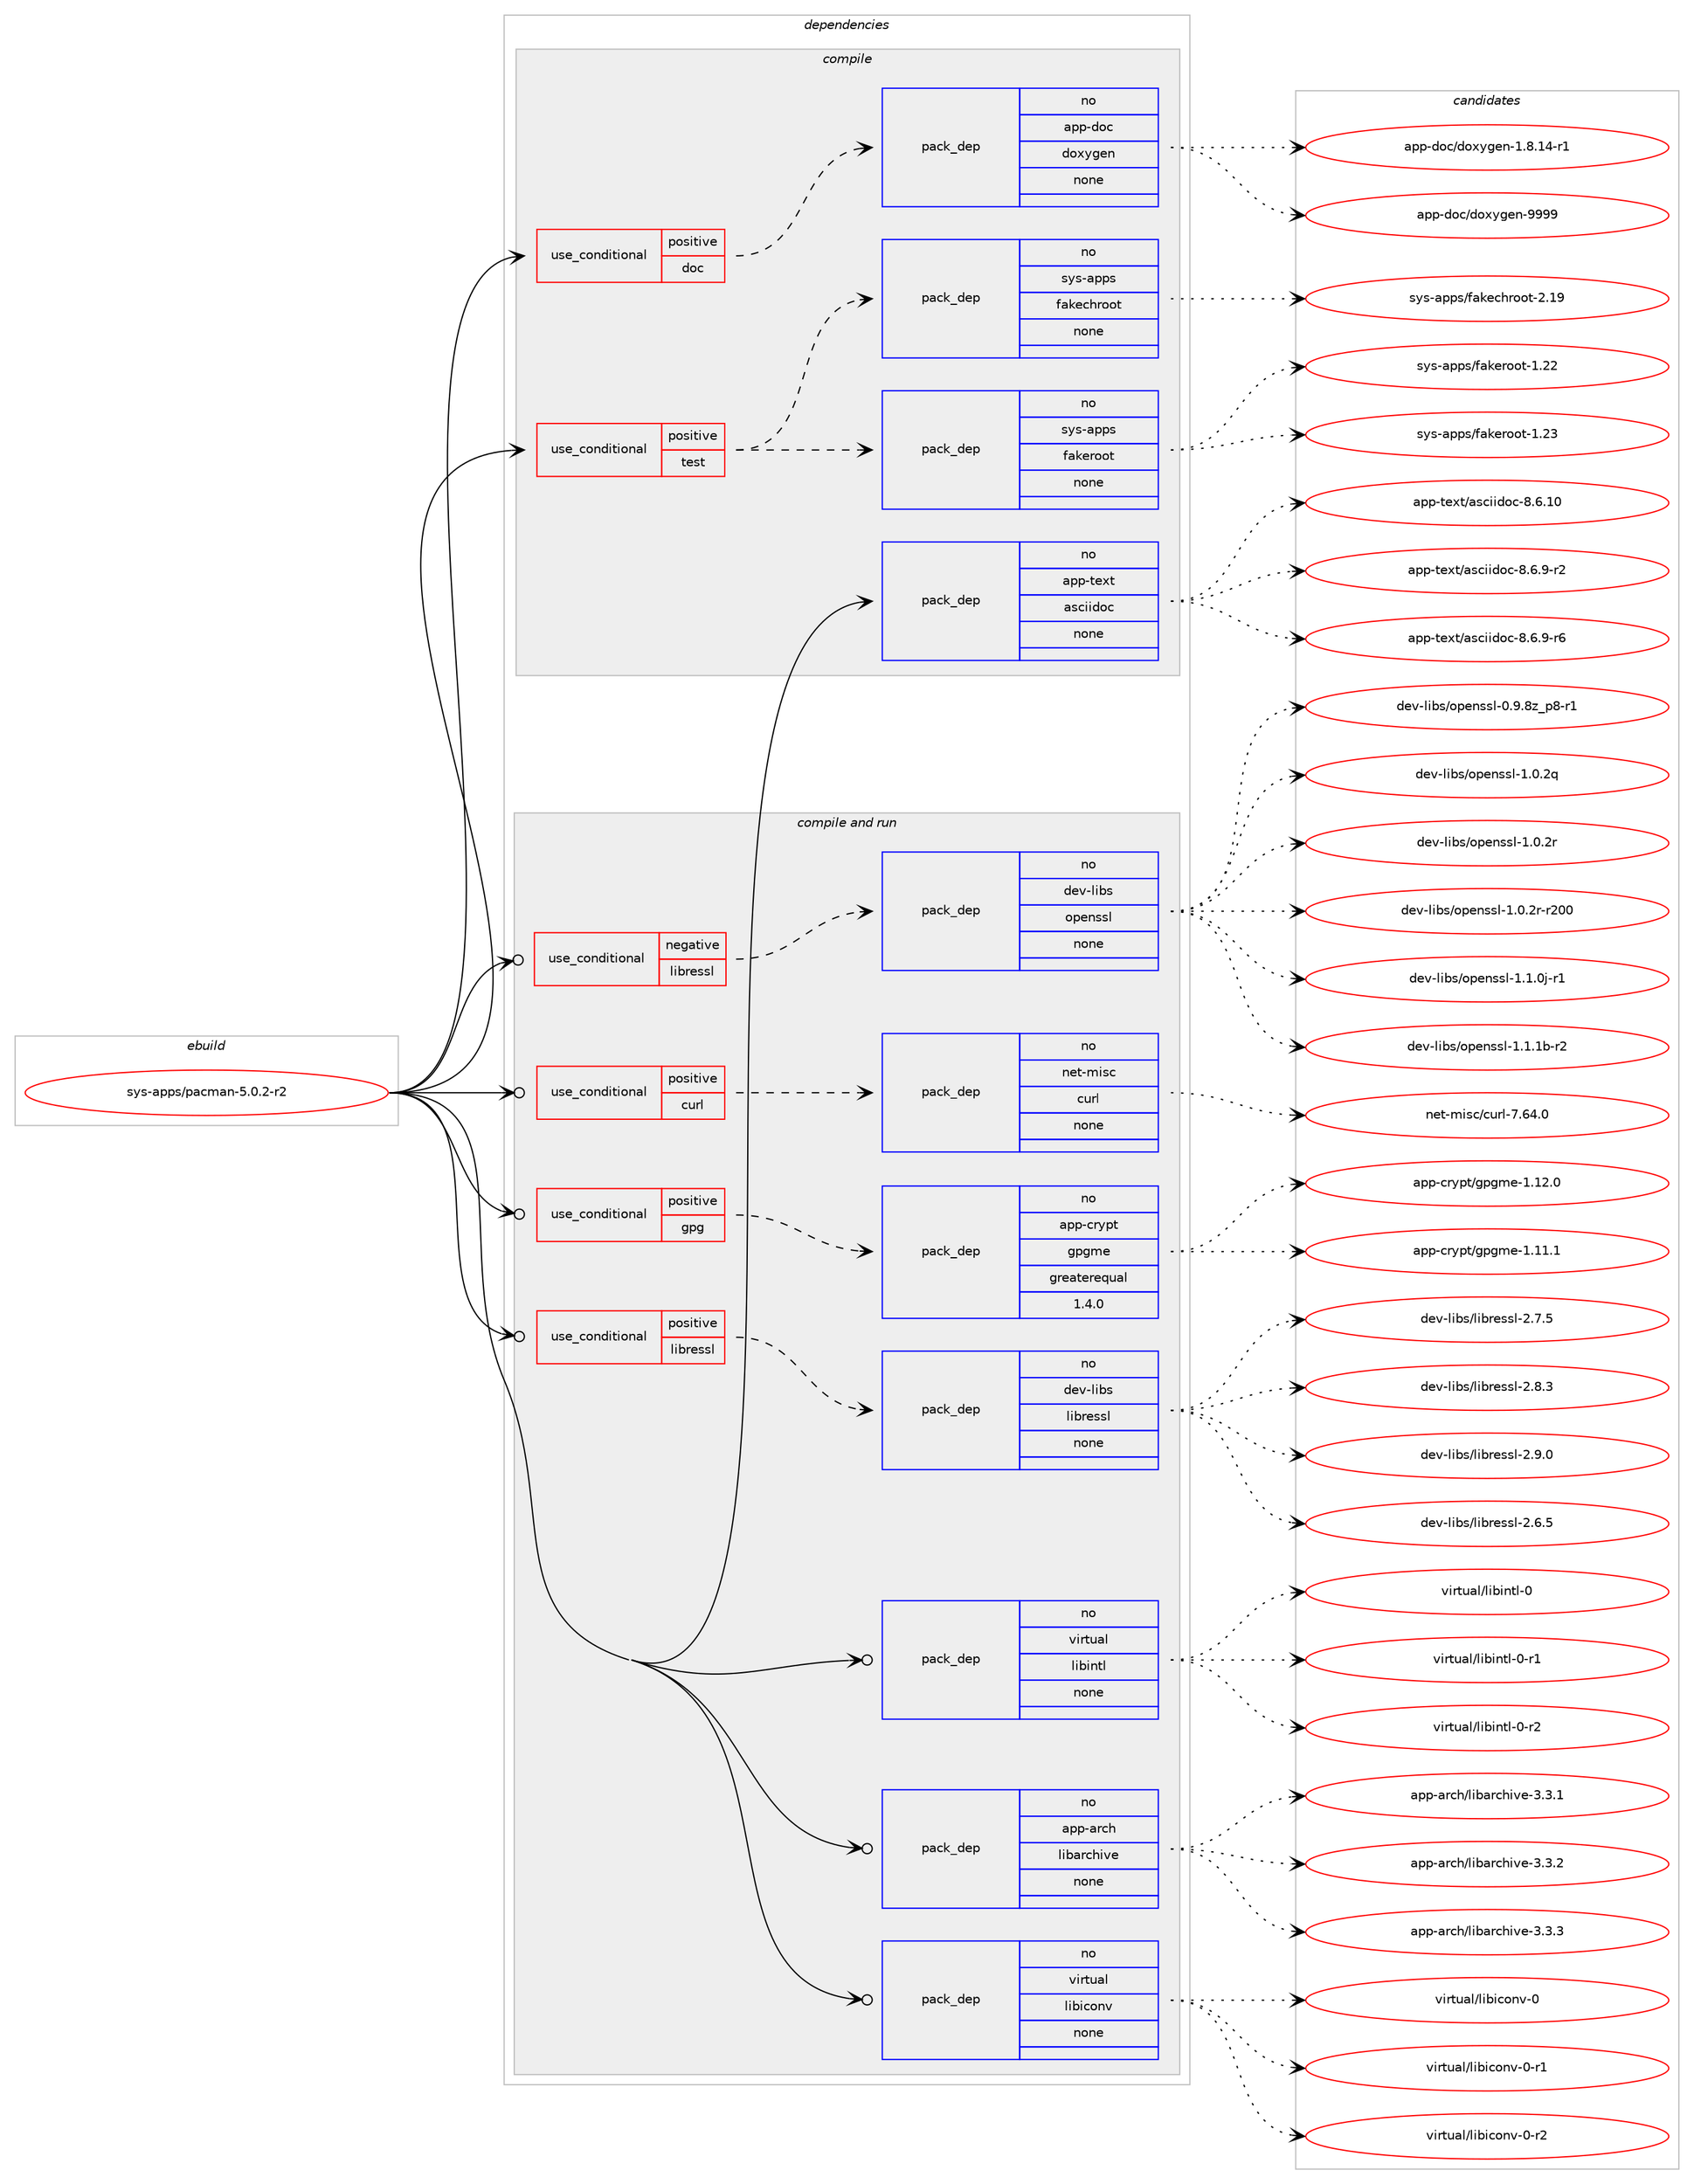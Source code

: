 digraph prolog {

# *************
# Graph options
# *************

newrank=true;
concentrate=true;
compound=true;
graph [rankdir=LR,fontname=Helvetica,fontsize=10,ranksep=1.5];#, ranksep=2.5, nodesep=0.2];
edge  [arrowhead=vee];
node  [fontname=Helvetica,fontsize=10];

# **********
# The ebuild
# **********

subgraph cluster_leftcol {
color=gray;
rank=same;
label=<<i>ebuild</i>>;
id [label="sys-apps/pacman-5.0.2-r2", color=red, width=4, href="../sys-apps/pacman-5.0.2-r2.svg"];
}

# ****************
# The dependencies
# ****************

subgraph cluster_midcol {
color=gray;
label=<<i>dependencies</i>>;
subgraph cluster_compile {
fillcolor="#eeeeee";
style=filled;
label=<<i>compile</i>>;
subgraph cond456643 {
dependency1713123 [label=<<TABLE BORDER="0" CELLBORDER="1" CELLSPACING="0" CELLPADDING="4"><TR><TD ROWSPAN="3" CELLPADDING="10">use_conditional</TD></TR><TR><TD>positive</TD></TR><TR><TD>doc</TD></TR></TABLE>>, shape=none, color=red];
subgraph pack1228466 {
dependency1713124 [label=<<TABLE BORDER="0" CELLBORDER="1" CELLSPACING="0" CELLPADDING="4" WIDTH="220"><TR><TD ROWSPAN="6" CELLPADDING="30">pack_dep</TD></TR><TR><TD WIDTH="110">no</TD></TR><TR><TD>app-doc</TD></TR><TR><TD>doxygen</TD></TR><TR><TD>none</TD></TR><TR><TD></TD></TR></TABLE>>, shape=none, color=blue];
}
dependency1713123:e -> dependency1713124:w [weight=20,style="dashed",arrowhead="vee"];
}
id:e -> dependency1713123:w [weight=20,style="solid",arrowhead="vee"];
subgraph cond456644 {
dependency1713125 [label=<<TABLE BORDER="0" CELLBORDER="1" CELLSPACING="0" CELLPADDING="4"><TR><TD ROWSPAN="3" CELLPADDING="10">use_conditional</TD></TR><TR><TD>positive</TD></TR><TR><TD>test</TD></TR></TABLE>>, shape=none, color=red];
subgraph pack1228467 {
dependency1713126 [label=<<TABLE BORDER="0" CELLBORDER="1" CELLSPACING="0" CELLPADDING="4" WIDTH="220"><TR><TD ROWSPAN="6" CELLPADDING="30">pack_dep</TD></TR><TR><TD WIDTH="110">no</TD></TR><TR><TD>sys-apps</TD></TR><TR><TD>fakeroot</TD></TR><TR><TD>none</TD></TR><TR><TD></TD></TR></TABLE>>, shape=none, color=blue];
}
dependency1713125:e -> dependency1713126:w [weight=20,style="dashed",arrowhead="vee"];
subgraph pack1228468 {
dependency1713127 [label=<<TABLE BORDER="0" CELLBORDER="1" CELLSPACING="0" CELLPADDING="4" WIDTH="220"><TR><TD ROWSPAN="6" CELLPADDING="30">pack_dep</TD></TR><TR><TD WIDTH="110">no</TD></TR><TR><TD>sys-apps</TD></TR><TR><TD>fakechroot</TD></TR><TR><TD>none</TD></TR><TR><TD></TD></TR></TABLE>>, shape=none, color=blue];
}
dependency1713125:e -> dependency1713127:w [weight=20,style="dashed",arrowhead="vee"];
}
id:e -> dependency1713125:w [weight=20,style="solid",arrowhead="vee"];
subgraph pack1228469 {
dependency1713128 [label=<<TABLE BORDER="0" CELLBORDER="1" CELLSPACING="0" CELLPADDING="4" WIDTH="220"><TR><TD ROWSPAN="6" CELLPADDING="30">pack_dep</TD></TR><TR><TD WIDTH="110">no</TD></TR><TR><TD>app-text</TD></TR><TR><TD>asciidoc</TD></TR><TR><TD>none</TD></TR><TR><TD></TD></TR></TABLE>>, shape=none, color=blue];
}
id:e -> dependency1713128:w [weight=20,style="solid",arrowhead="vee"];
}
subgraph cluster_compileandrun {
fillcolor="#eeeeee";
style=filled;
label=<<i>compile and run</i>>;
subgraph cond456645 {
dependency1713129 [label=<<TABLE BORDER="0" CELLBORDER="1" CELLSPACING="0" CELLPADDING="4"><TR><TD ROWSPAN="3" CELLPADDING="10">use_conditional</TD></TR><TR><TD>negative</TD></TR><TR><TD>libressl</TD></TR></TABLE>>, shape=none, color=red];
subgraph pack1228470 {
dependency1713130 [label=<<TABLE BORDER="0" CELLBORDER="1" CELLSPACING="0" CELLPADDING="4" WIDTH="220"><TR><TD ROWSPAN="6" CELLPADDING="30">pack_dep</TD></TR><TR><TD WIDTH="110">no</TD></TR><TR><TD>dev-libs</TD></TR><TR><TD>openssl</TD></TR><TR><TD>none</TD></TR><TR><TD></TD></TR></TABLE>>, shape=none, color=blue];
}
dependency1713129:e -> dependency1713130:w [weight=20,style="dashed",arrowhead="vee"];
}
id:e -> dependency1713129:w [weight=20,style="solid",arrowhead="odotvee"];
subgraph cond456646 {
dependency1713131 [label=<<TABLE BORDER="0" CELLBORDER="1" CELLSPACING="0" CELLPADDING="4"><TR><TD ROWSPAN="3" CELLPADDING="10">use_conditional</TD></TR><TR><TD>positive</TD></TR><TR><TD>curl</TD></TR></TABLE>>, shape=none, color=red];
subgraph pack1228471 {
dependency1713132 [label=<<TABLE BORDER="0" CELLBORDER="1" CELLSPACING="0" CELLPADDING="4" WIDTH="220"><TR><TD ROWSPAN="6" CELLPADDING="30">pack_dep</TD></TR><TR><TD WIDTH="110">no</TD></TR><TR><TD>net-misc</TD></TR><TR><TD>curl</TD></TR><TR><TD>none</TD></TR><TR><TD></TD></TR></TABLE>>, shape=none, color=blue];
}
dependency1713131:e -> dependency1713132:w [weight=20,style="dashed",arrowhead="vee"];
}
id:e -> dependency1713131:w [weight=20,style="solid",arrowhead="odotvee"];
subgraph cond456647 {
dependency1713133 [label=<<TABLE BORDER="0" CELLBORDER="1" CELLSPACING="0" CELLPADDING="4"><TR><TD ROWSPAN="3" CELLPADDING="10">use_conditional</TD></TR><TR><TD>positive</TD></TR><TR><TD>gpg</TD></TR></TABLE>>, shape=none, color=red];
subgraph pack1228472 {
dependency1713134 [label=<<TABLE BORDER="0" CELLBORDER="1" CELLSPACING="0" CELLPADDING="4" WIDTH="220"><TR><TD ROWSPAN="6" CELLPADDING="30">pack_dep</TD></TR><TR><TD WIDTH="110">no</TD></TR><TR><TD>app-crypt</TD></TR><TR><TD>gpgme</TD></TR><TR><TD>greaterequal</TD></TR><TR><TD>1.4.0</TD></TR></TABLE>>, shape=none, color=blue];
}
dependency1713133:e -> dependency1713134:w [weight=20,style="dashed",arrowhead="vee"];
}
id:e -> dependency1713133:w [weight=20,style="solid",arrowhead="odotvee"];
subgraph cond456648 {
dependency1713135 [label=<<TABLE BORDER="0" CELLBORDER="1" CELLSPACING="0" CELLPADDING="4"><TR><TD ROWSPAN="3" CELLPADDING="10">use_conditional</TD></TR><TR><TD>positive</TD></TR><TR><TD>libressl</TD></TR></TABLE>>, shape=none, color=red];
subgraph pack1228473 {
dependency1713136 [label=<<TABLE BORDER="0" CELLBORDER="1" CELLSPACING="0" CELLPADDING="4" WIDTH="220"><TR><TD ROWSPAN="6" CELLPADDING="30">pack_dep</TD></TR><TR><TD WIDTH="110">no</TD></TR><TR><TD>dev-libs</TD></TR><TR><TD>libressl</TD></TR><TR><TD>none</TD></TR><TR><TD></TD></TR></TABLE>>, shape=none, color=blue];
}
dependency1713135:e -> dependency1713136:w [weight=20,style="dashed",arrowhead="vee"];
}
id:e -> dependency1713135:w [weight=20,style="solid",arrowhead="odotvee"];
subgraph pack1228474 {
dependency1713137 [label=<<TABLE BORDER="0" CELLBORDER="1" CELLSPACING="0" CELLPADDING="4" WIDTH="220"><TR><TD ROWSPAN="6" CELLPADDING="30">pack_dep</TD></TR><TR><TD WIDTH="110">no</TD></TR><TR><TD>app-arch</TD></TR><TR><TD>libarchive</TD></TR><TR><TD>none</TD></TR><TR><TD></TD></TR></TABLE>>, shape=none, color=blue];
}
id:e -> dependency1713137:w [weight=20,style="solid",arrowhead="odotvee"];
subgraph pack1228475 {
dependency1713138 [label=<<TABLE BORDER="0" CELLBORDER="1" CELLSPACING="0" CELLPADDING="4" WIDTH="220"><TR><TD ROWSPAN="6" CELLPADDING="30">pack_dep</TD></TR><TR><TD WIDTH="110">no</TD></TR><TR><TD>virtual</TD></TR><TR><TD>libiconv</TD></TR><TR><TD>none</TD></TR><TR><TD></TD></TR></TABLE>>, shape=none, color=blue];
}
id:e -> dependency1713138:w [weight=20,style="solid",arrowhead="odotvee"];
subgraph pack1228476 {
dependency1713139 [label=<<TABLE BORDER="0" CELLBORDER="1" CELLSPACING="0" CELLPADDING="4" WIDTH="220"><TR><TD ROWSPAN="6" CELLPADDING="30">pack_dep</TD></TR><TR><TD WIDTH="110">no</TD></TR><TR><TD>virtual</TD></TR><TR><TD>libintl</TD></TR><TR><TD>none</TD></TR><TR><TD></TD></TR></TABLE>>, shape=none, color=blue];
}
id:e -> dependency1713139:w [weight=20,style="solid",arrowhead="odotvee"];
}
subgraph cluster_run {
fillcolor="#eeeeee";
style=filled;
label=<<i>run</i>>;
}
}

# **************
# The candidates
# **************

subgraph cluster_choices {
rank=same;
color=gray;
label=<<i>candidates</i>>;

subgraph choice1228466 {
color=black;
nodesep=1;
choice97112112451001119947100111120121103101110454946564649524511449 [label="app-doc/doxygen-1.8.14-r1", color=red, width=4,href="../app-doc/doxygen-1.8.14-r1.svg"];
choice971121124510011199471001111201211031011104557575757 [label="app-doc/doxygen-9999", color=red, width=4,href="../app-doc/doxygen-9999.svg"];
dependency1713124:e -> choice97112112451001119947100111120121103101110454946564649524511449:w [style=dotted,weight="100"];
dependency1713124:e -> choice971121124510011199471001111201211031011104557575757:w [style=dotted,weight="100"];
}
subgraph choice1228467 {
color=black;
nodesep=1;
choice115121115459711211211547102971071011141111111164549465050 [label="sys-apps/fakeroot-1.22", color=red, width=4,href="../sys-apps/fakeroot-1.22.svg"];
choice115121115459711211211547102971071011141111111164549465051 [label="sys-apps/fakeroot-1.23", color=red, width=4,href="../sys-apps/fakeroot-1.23.svg"];
dependency1713126:e -> choice115121115459711211211547102971071011141111111164549465050:w [style=dotted,weight="100"];
dependency1713126:e -> choice115121115459711211211547102971071011141111111164549465051:w [style=dotted,weight="100"];
}
subgraph choice1228468 {
color=black;
nodesep=1;
choice11512111545971121121154710297107101991041141111111164550464957 [label="sys-apps/fakechroot-2.19", color=red, width=4,href="../sys-apps/fakechroot-2.19.svg"];
dependency1713127:e -> choice11512111545971121121154710297107101991041141111111164550464957:w [style=dotted,weight="100"];
}
subgraph choice1228469 {
color=black;
nodesep=1;
choice97112112451161011201164797115991051051001119945564654464948 [label="app-text/asciidoc-8.6.10", color=red, width=4,href="../app-text/asciidoc-8.6.10.svg"];
choice9711211245116101120116479711599105105100111994556465446574511450 [label="app-text/asciidoc-8.6.9-r2", color=red, width=4,href="../app-text/asciidoc-8.6.9-r2.svg"];
choice9711211245116101120116479711599105105100111994556465446574511454 [label="app-text/asciidoc-8.6.9-r6", color=red, width=4,href="../app-text/asciidoc-8.6.9-r6.svg"];
dependency1713128:e -> choice97112112451161011201164797115991051051001119945564654464948:w [style=dotted,weight="100"];
dependency1713128:e -> choice9711211245116101120116479711599105105100111994556465446574511450:w [style=dotted,weight="100"];
dependency1713128:e -> choice9711211245116101120116479711599105105100111994556465446574511454:w [style=dotted,weight="100"];
}
subgraph choice1228470 {
color=black;
nodesep=1;
choice10010111845108105981154711111210111011511510845484657465612295112564511449 [label="dev-libs/openssl-0.9.8z_p8-r1", color=red, width=4,href="../dev-libs/openssl-0.9.8z_p8-r1.svg"];
choice100101118451081059811547111112101110115115108454946484650113 [label="dev-libs/openssl-1.0.2q", color=red, width=4,href="../dev-libs/openssl-1.0.2q.svg"];
choice100101118451081059811547111112101110115115108454946484650114 [label="dev-libs/openssl-1.0.2r", color=red, width=4,href="../dev-libs/openssl-1.0.2r.svg"];
choice10010111845108105981154711111210111011511510845494648465011445114504848 [label="dev-libs/openssl-1.0.2r-r200", color=red, width=4,href="../dev-libs/openssl-1.0.2r-r200.svg"];
choice1001011184510810598115471111121011101151151084549464946481064511449 [label="dev-libs/openssl-1.1.0j-r1", color=red, width=4,href="../dev-libs/openssl-1.1.0j-r1.svg"];
choice100101118451081059811547111112101110115115108454946494649984511450 [label="dev-libs/openssl-1.1.1b-r2", color=red, width=4,href="../dev-libs/openssl-1.1.1b-r2.svg"];
dependency1713130:e -> choice10010111845108105981154711111210111011511510845484657465612295112564511449:w [style=dotted,weight="100"];
dependency1713130:e -> choice100101118451081059811547111112101110115115108454946484650113:w [style=dotted,weight="100"];
dependency1713130:e -> choice100101118451081059811547111112101110115115108454946484650114:w [style=dotted,weight="100"];
dependency1713130:e -> choice10010111845108105981154711111210111011511510845494648465011445114504848:w [style=dotted,weight="100"];
dependency1713130:e -> choice1001011184510810598115471111121011101151151084549464946481064511449:w [style=dotted,weight="100"];
dependency1713130:e -> choice100101118451081059811547111112101110115115108454946494649984511450:w [style=dotted,weight="100"];
}
subgraph choice1228471 {
color=black;
nodesep=1;
choice1101011164510910511599479911711410845554654524648 [label="net-misc/curl-7.64.0", color=red, width=4,href="../net-misc/curl-7.64.0.svg"];
dependency1713132:e -> choice1101011164510910511599479911711410845554654524648:w [style=dotted,weight="100"];
}
subgraph choice1228472 {
color=black;
nodesep=1;
choice9711211245991141211121164710311210310910145494649494649 [label="app-crypt/gpgme-1.11.1", color=red, width=4,href="../app-crypt/gpgme-1.11.1.svg"];
choice9711211245991141211121164710311210310910145494649504648 [label="app-crypt/gpgme-1.12.0", color=red, width=4,href="../app-crypt/gpgme-1.12.0.svg"];
dependency1713134:e -> choice9711211245991141211121164710311210310910145494649494649:w [style=dotted,weight="100"];
dependency1713134:e -> choice9711211245991141211121164710311210310910145494649504648:w [style=dotted,weight="100"];
}
subgraph choice1228473 {
color=black;
nodesep=1;
choice10010111845108105981154710810598114101115115108455046544653 [label="dev-libs/libressl-2.6.5", color=red, width=4,href="../dev-libs/libressl-2.6.5.svg"];
choice10010111845108105981154710810598114101115115108455046554653 [label="dev-libs/libressl-2.7.5", color=red, width=4,href="../dev-libs/libressl-2.7.5.svg"];
choice10010111845108105981154710810598114101115115108455046564651 [label="dev-libs/libressl-2.8.3", color=red, width=4,href="../dev-libs/libressl-2.8.3.svg"];
choice10010111845108105981154710810598114101115115108455046574648 [label="dev-libs/libressl-2.9.0", color=red, width=4,href="../dev-libs/libressl-2.9.0.svg"];
dependency1713136:e -> choice10010111845108105981154710810598114101115115108455046544653:w [style=dotted,weight="100"];
dependency1713136:e -> choice10010111845108105981154710810598114101115115108455046554653:w [style=dotted,weight="100"];
dependency1713136:e -> choice10010111845108105981154710810598114101115115108455046564651:w [style=dotted,weight="100"];
dependency1713136:e -> choice10010111845108105981154710810598114101115115108455046574648:w [style=dotted,weight="100"];
}
subgraph choice1228474 {
color=black;
nodesep=1;
choice9711211245971149910447108105989711499104105118101455146514649 [label="app-arch/libarchive-3.3.1", color=red, width=4,href="../app-arch/libarchive-3.3.1.svg"];
choice9711211245971149910447108105989711499104105118101455146514650 [label="app-arch/libarchive-3.3.2", color=red, width=4,href="../app-arch/libarchive-3.3.2.svg"];
choice9711211245971149910447108105989711499104105118101455146514651 [label="app-arch/libarchive-3.3.3", color=red, width=4,href="../app-arch/libarchive-3.3.3.svg"];
dependency1713137:e -> choice9711211245971149910447108105989711499104105118101455146514649:w [style=dotted,weight="100"];
dependency1713137:e -> choice9711211245971149910447108105989711499104105118101455146514650:w [style=dotted,weight="100"];
dependency1713137:e -> choice9711211245971149910447108105989711499104105118101455146514651:w [style=dotted,weight="100"];
}
subgraph choice1228475 {
color=black;
nodesep=1;
choice118105114116117971084710810598105991111101184548 [label="virtual/libiconv-0", color=red, width=4,href="../virtual/libiconv-0.svg"];
choice1181051141161179710847108105981059911111011845484511449 [label="virtual/libiconv-0-r1", color=red, width=4,href="../virtual/libiconv-0-r1.svg"];
choice1181051141161179710847108105981059911111011845484511450 [label="virtual/libiconv-0-r2", color=red, width=4,href="../virtual/libiconv-0-r2.svg"];
dependency1713138:e -> choice118105114116117971084710810598105991111101184548:w [style=dotted,weight="100"];
dependency1713138:e -> choice1181051141161179710847108105981059911111011845484511449:w [style=dotted,weight="100"];
dependency1713138:e -> choice1181051141161179710847108105981059911111011845484511450:w [style=dotted,weight="100"];
}
subgraph choice1228476 {
color=black;
nodesep=1;
choice1181051141161179710847108105981051101161084548 [label="virtual/libintl-0", color=red, width=4,href="../virtual/libintl-0.svg"];
choice11810511411611797108471081059810511011610845484511449 [label="virtual/libintl-0-r1", color=red, width=4,href="../virtual/libintl-0-r1.svg"];
choice11810511411611797108471081059810511011610845484511450 [label="virtual/libintl-0-r2", color=red, width=4,href="../virtual/libintl-0-r2.svg"];
dependency1713139:e -> choice1181051141161179710847108105981051101161084548:w [style=dotted,weight="100"];
dependency1713139:e -> choice11810511411611797108471081059810511011610845484511449:w [style=dotted,weight="100"];
dependency1713139:e -> choice11810511411611797108471081059810511011610845484511450:w [style=dotted,weight="100"];
}
}

}
